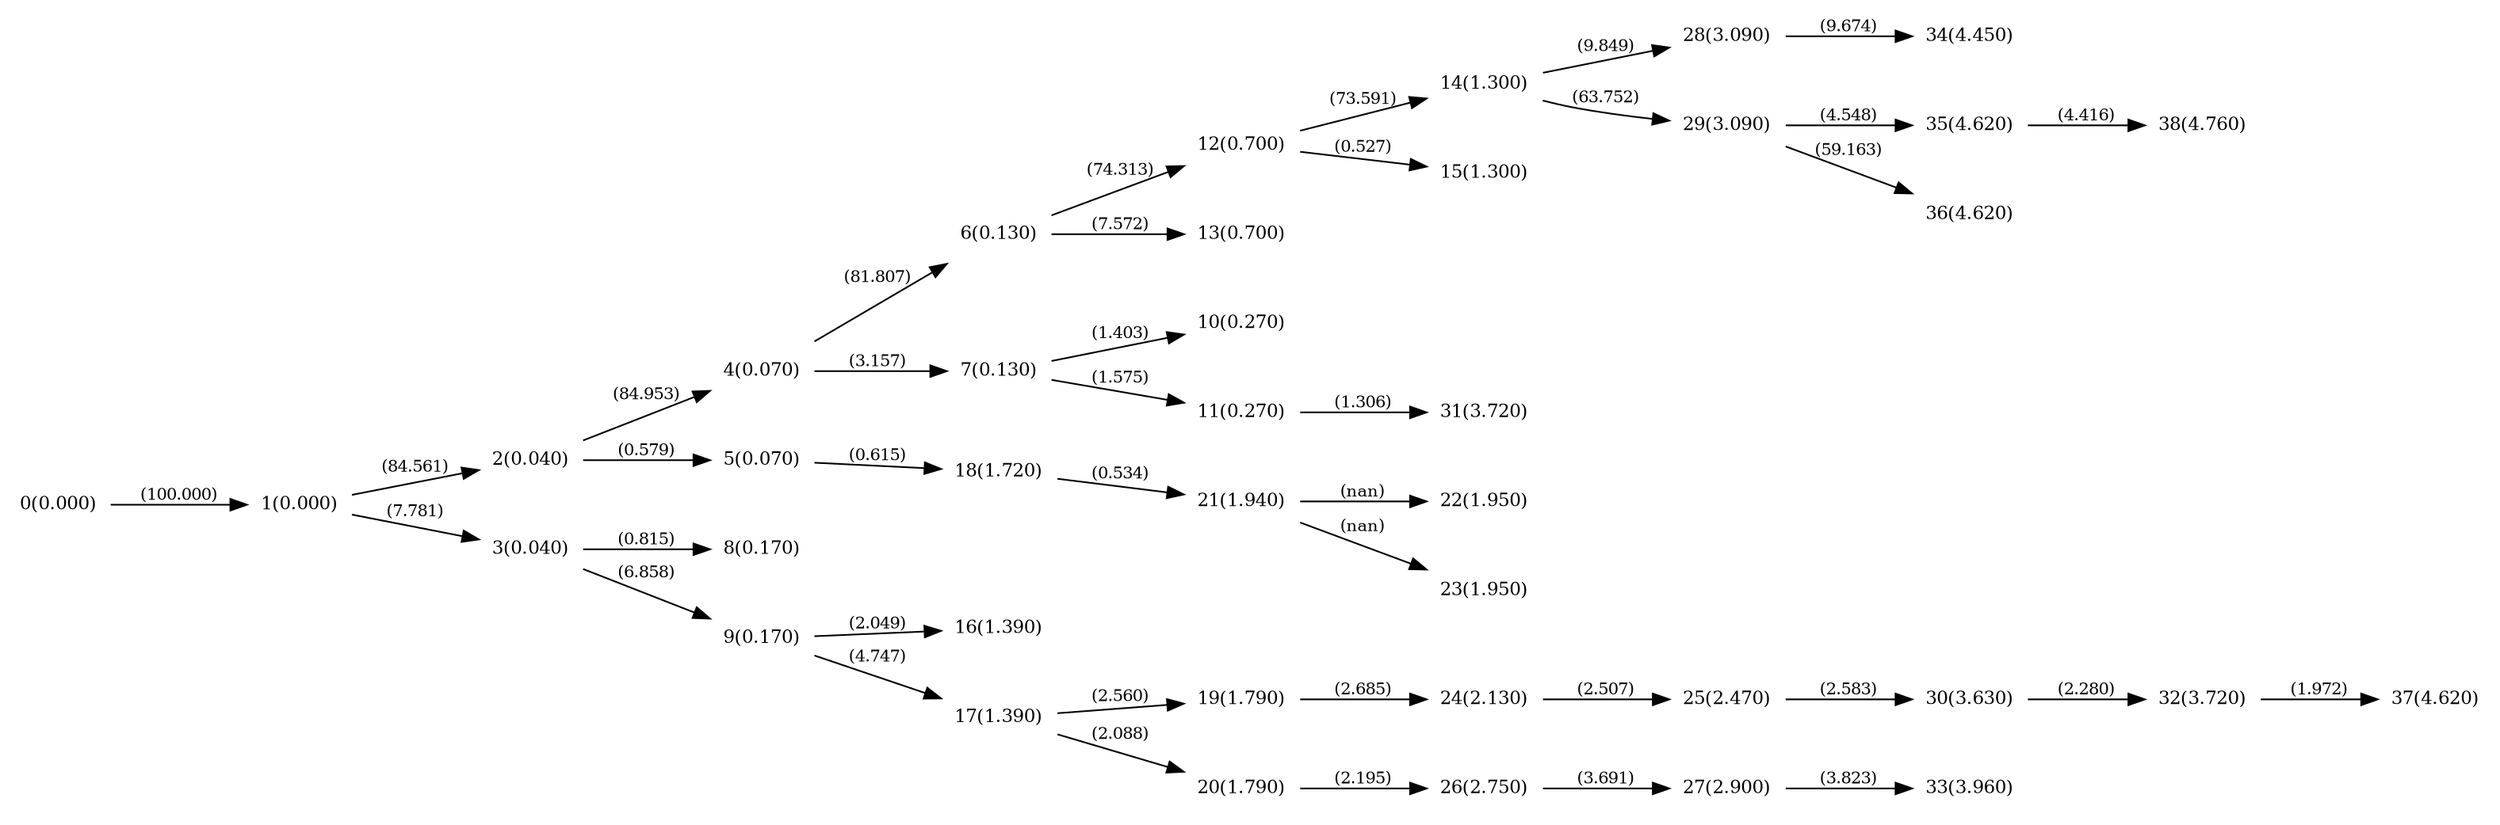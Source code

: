 digraph "graph" {

rankdir="LR";
node [shape=plaintext, fontsize=11];
edge [fontsize=10];

0 [label="0(0.000)"];
1 [label="1(0.000)"];
2 [label="2(0.040)"];
3 [label="3(0.040)"];
4 [label="4(0.070)"];
5 [label="5(0.070)"];
6 [label="6(0.130)"];
7 [label="7(0.130)"];
8 [label="8(0.170)"];
9 [label="9(0.170)"];
10 [label="10(0.270)"];
11 [label="11(0.270)"];
12 [label="12(0.700)"];
13 [label="13(0.700)"];
14 [label="14(1.300)"];
15 [label="15(1.300)"];
16 [label="16(1.390)"];
17 [label="17(1.390)"];
18 [label="18(1.720)"];
19 [label="19(1.790)"];
20 [label="20(1.790)"];
21 [label="21(1.940)"];
22 [label="22(1.950)"];
23 [label="23(1.950)"];
24 [label="24(2.130)"];
25 [label="25(2.470)"];
26 [label="26(2.750)"];
27 [label="27(2.900)"];
28 [label="28(3.090)"];
29 [label="29(3.090)"];
30 [label="30(3.630)"];
31 [label="31(3.720)"];
32 [label="32(3.720)"];
33 [label="33(3.960)"];
34 [label="34(4.450)"];
35 [label="35(4.620)"];
36 [label="36(4.620)"];
37 [label="37(4.620)"];
38 [label="38(4.760)"];

0->1 [label="(100.000)"];
1->2 [label="(84.561)"];
1->3 [label="(7.781)"];
2->4 [label="(84.953)"];
2->5 [label="(0.579)"];
4->6 [label="(81.807)"];
4->7 [label="(3.157)"];
3->8 [label="(0.815)"];
3->9 [label="(6.858)"];
7->10 [label="(1.403)"];
7->11 [label="(1.575)"];
6->12 [label="(74.313)"];
6->13 [label="(7.572)"];
12->14 [label="(73.591)"];
12->15 [label="(0.527)"];
9->16 [label="(2.049)"];
9->17 [label="(4.747)"];
5->18 [label="(0.615)"];
17->19 [label="(2.560)"];
17->20 [label="(2.088)"];
18->21 [label="(0.534)"];
21->22 [label="(nan)"];
21->23 [label="(nan)"];
19->24 [label="(2.685)"];
24->25 [label="(2.507)"];
20->26 [label="(2.195)"];
26->27 [label="(3.691)"];
14->28 [label="(9.849)"];
14->29 [label="(63.752)"];
25->30 [label="(2.583)"];
11->31 [label="(1.306)"];
30->32 [label="(2.280)"];
27->33 [label="(3.823)"];
28->34 [label="(9.674)"];
29->35 [label="(4.548)"];
29->36 [label="(59.163)"];
32->37 [label="(1.972)"];
35->38 [label="(4.416)"];

}
